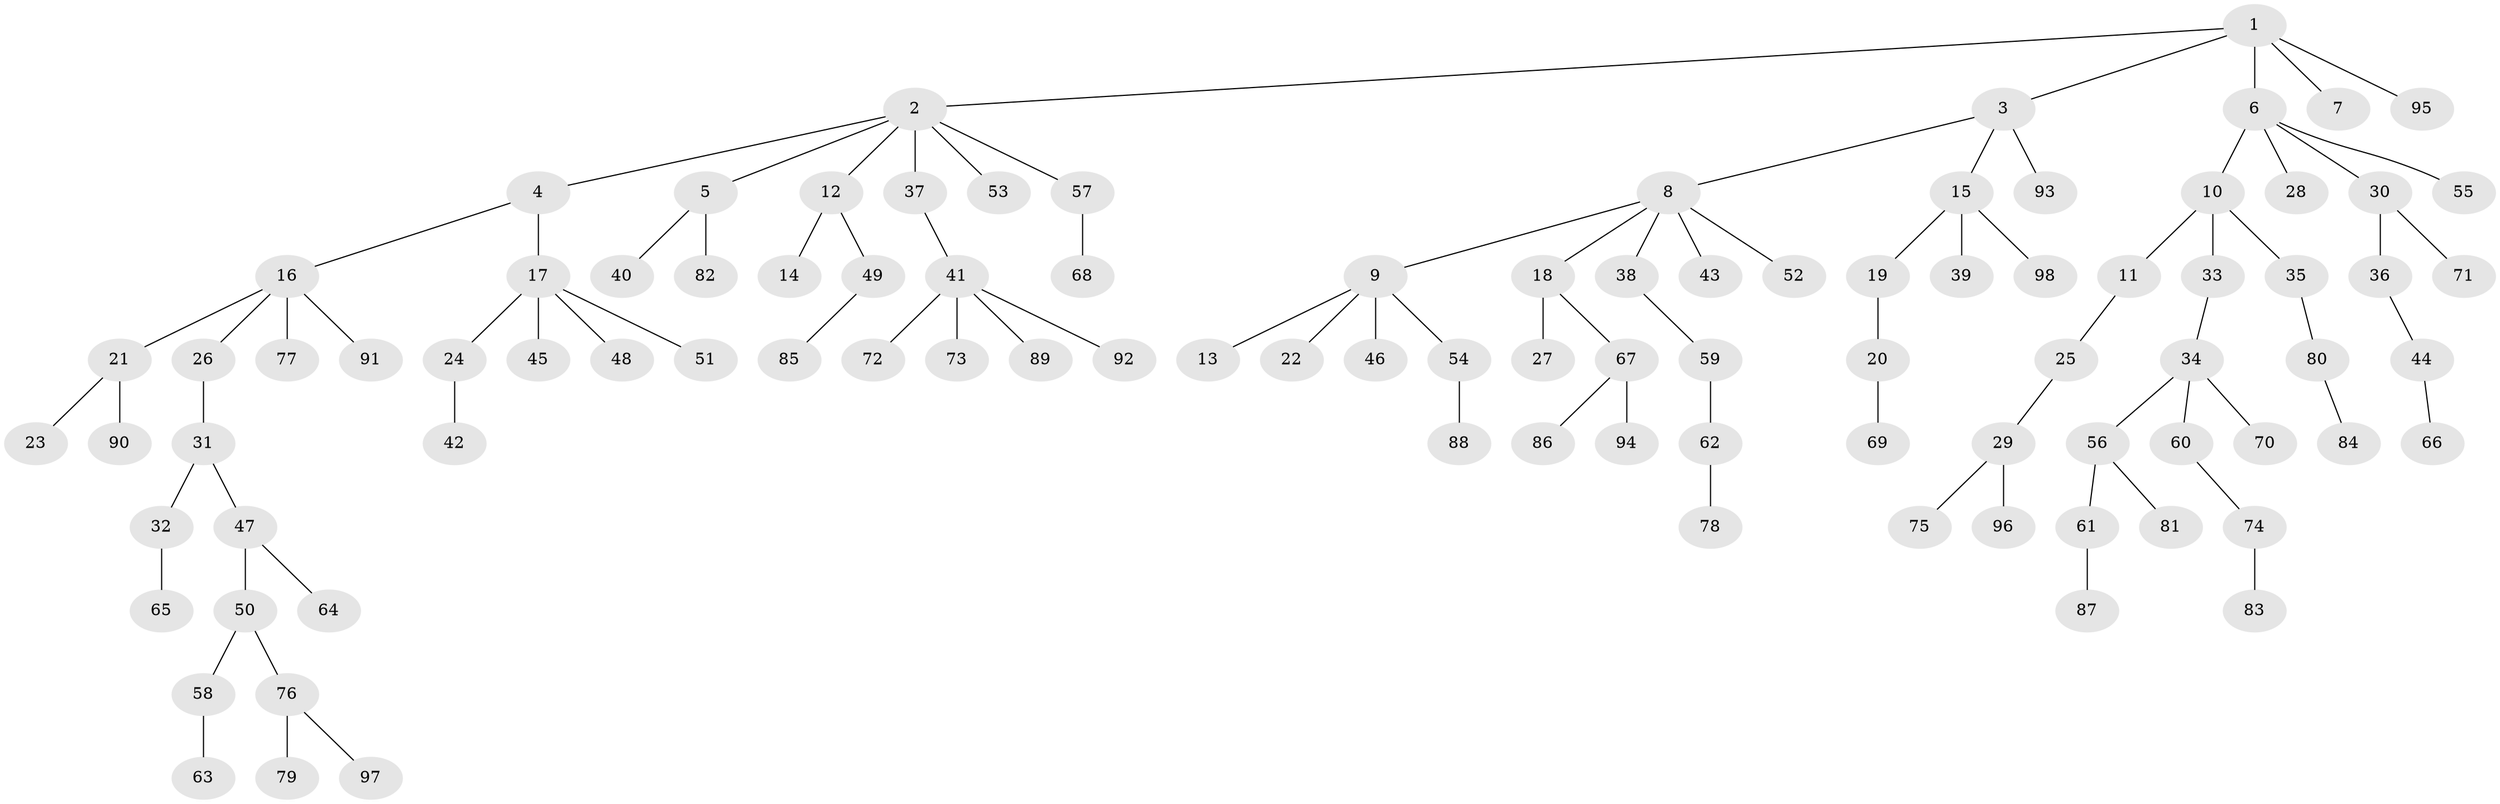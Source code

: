 // coarse degree distribution, {4: 0.08695652173913043, 2: 0.3188405797101449, 1: 0.4492753623188406, 3: 0.10144927536231885, 5: 0.028985507246376812, 6: 0.014492753623188406}
// Generated by graph-tools (version 1.1) at 2025/37/03/04/25 23:37:28]
// undirected, 98 vertices, 97 edges
graph export_dot {
  node [color=gray90,style=filled];
  1;
  2;
  3;
  4;
  5;
  6;
  7;
  8;
  9;
  10;
  11;
  12;
  13;
  14;
  15;
  16;
  17;
  18;
  19;
  20;
  21;
  22;
  23;
  24;
  25;
  26;
  27;
  28;
  29;
  30;
  31;
  32;
  33;
  34;
  35;
  36;
  37;
  38;
  39;
  40;
  41;
  42;
  43;
  44;
  45;
  46;
  47;
  48;
  49;
  50;
  51;
  52;
  53;
  54;
  55;
  56;
  57;
  58;
  59;
  60;
  61;
  62;
  63;
  64;
  65;
  66;
  67;
  68;
  69;
  70;
  71;
  72;
  73;
  74;
  75;
  76;
  77;
  78;
  79;
  80;
  81;
  82;
  83;
  84;
  85;
  86;
  87;
  88;
  89;
  90;
  91;
  92;
  93;
  94;
  95;
  96;
  97;
  98;
  1 -- 2;
  1 -- 3;
  1 -- 6;
  1 -- 7;
  1 -- 95;
  2 -- 4;
  2 -- 5;
  2 -- 12;
  2 -- 37;
  2 -- 53;
  2 -- 57;
  3 -- 8;
  3 -- 15;
  3 -- 93;
  4 -- 16;
  4 -- 17;
  5 -- 40;
  5 -- 82;
  6 -- 10;
  6 -- 28;
  6 -- 30;
  6 -- 55;
  8 -- 9;
  8 -- 18;
  8 -- 38;
  8 -- 43;
  8 -- 52;
  9 -- 13;
  9 -- 22;
  9 -- 46;
  9 -- 54;
  10 -- 11;
  10 -- 33;
  10 -- 35;
  11 -- 25;
  12 -- 14;
  12 -- 49;
  15 -- 19;
  15 -- 39;
  15 -- 98;
  16 -- 21;
  16 -- 26;
  16 -- 77;
  16 -- 91;
  17 -- 24;
  17 -- 45;
  17 -- 48;
  17 -- 51;
  18 -- 27;
  18 -- 67;
  19 -- 20;
  20 -- 69;
  21 -- 23;
  21 -- 90;
  24 -- 42;
  25 -- 29;
  26 -- 31;
  29 -- 75;
  29 -- 96;
  30 -- 36;
  30 -- 71;
  31 -- 32;
  31 -- 47;
  32 -- 65;
  33 -- 34;
  34 -- 56;
  34 -- 60;
  34 -- 70;
  35 -- 80;
  36 -- 44;
  37 -- 41;
  38 -- 59;
  41 -- 72;
  41 -- 73;
  41 -- 89;
  41 -- 92;
  44 -- 66;
  47 -- 50;
  47 -- 64;
  49 -- 85;
  50 -- 58;
  50 -- 76;
  54 -- 88;
  56 -- 61;
  56 -- 81;
  57 -- 68;
  58 -- 63;
  59 -- 62;
  60 -- 74;
  61 -- 87;
  62 -- 78;
  67 -- 86;
  67 -- 94;
  74 -- 83;
  76 -- 79;
  76 -- 97;
  80 -- 84;
}

